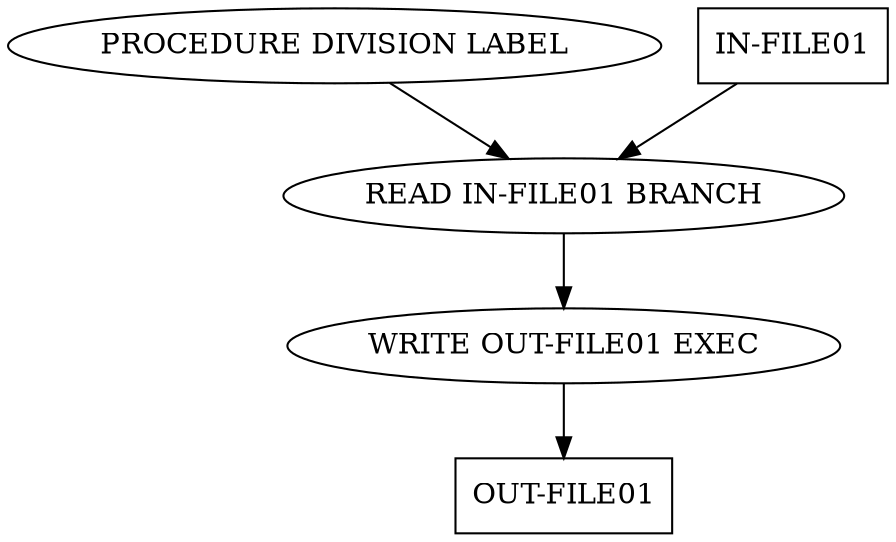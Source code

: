 strict digraph {
11684209301 [label="PROCEDURE DIVISION LABEL"];
3808120441 [label="READ IN-FILE01 BRANCH"];
io3808120441 [label="IN-FILE01", shape = box ];
io3808120441 -> 3808120441
8469186831 [label="WRITE OUT-FILE01 EXEC"];
io8469186831 [label="OUT-FILE01", shape = box ];
8469186831 -> io8469186831
11684209301 -> 3808120441 -> 8469186831
}


